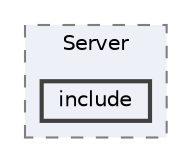digraph "include/Server/include"
{
 // LATEX_PDF_SIZE
  bgcolor="transparent";
  edge [fontname=Helvetica,fontsize=10,labelfontname=Helvetica,labelfontsize=10];
  node [fontname=Helvetica,fontsize=10,shape=box,height=0.2,width=0.4];
  compound=true
  subgraph clusterdir_17f455aea618a06e8886390757d4c564 {
    graph [ bgcolor="#edf0f7", pencolor="grey50", label="Server", fontname=Helvetica,fontsize=10 style="filled,dashed", URL="dir_17f455aea618a06e8886390757d4c564.html",tooltip=""]
  dir_d4475005a0981972b10635633a434e60 [label="include", fillcolor="#edf0f7", color="grey25", style="filled,bold", URL="dir_d4475005a0981972b10635633a434e60.html",tooltip=""];
  }
}
